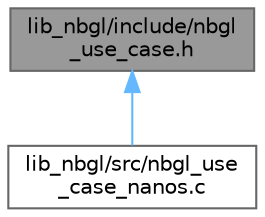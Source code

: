 digraph "lib_nbgl/include/nbgl_use_case.h"
{
 // LATEX_PDF_SIZE
  bgcolor="transparent";
  edge [fontname=Helvetica,fontsize=10,labelfontname=Helvetica,labelfontsize=10];
  node [fontname=Helvetica,fontsize=10,shape=box,height=0.2,width=0.4];
  Node1 [label="lib_nbgl/include/nbgl\l_use_case.h",height=0.2,width=0.4,color="gray40", fillcolor="grey60", style="filled", fontcolor="black",tooltip="API of the Advanced BOLOS Graphical Library, for typical application use-cases."];
  Node1 -> Node2 [dir="back",color="steelblue1",style="solid"];
  Node2 [label="lib_nbgl/src/nbgl_use\l_case_nanos.c",height=0.2,width=0.4,color="grey40", fillcolor="white", style="filled",URL="$nbgl__use__case__nanos_8c.html",tooltip="Implementation of typical pages (or sets of pages) for Applications, for Nanos (X,..."];
}
